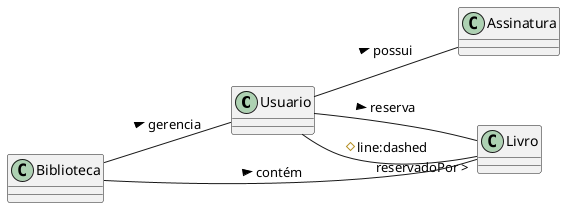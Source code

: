 @startuml BibliotecaDigitalClasses
left to right direction

class Usuario {
	}

class Livro {
	
}

class Biblioteca {
	
}

class Assinatura {
	
}

Usuario  --  Assinatura : possui >
Usuario  --  Livro : "reserva >"
Biblioteca  --  Livro : "contém >"
Biblioteca  --  Usuario : "gerencia >"

Livro  --  Usuario : "reservadoPor >" #line:dashed

@enduml
